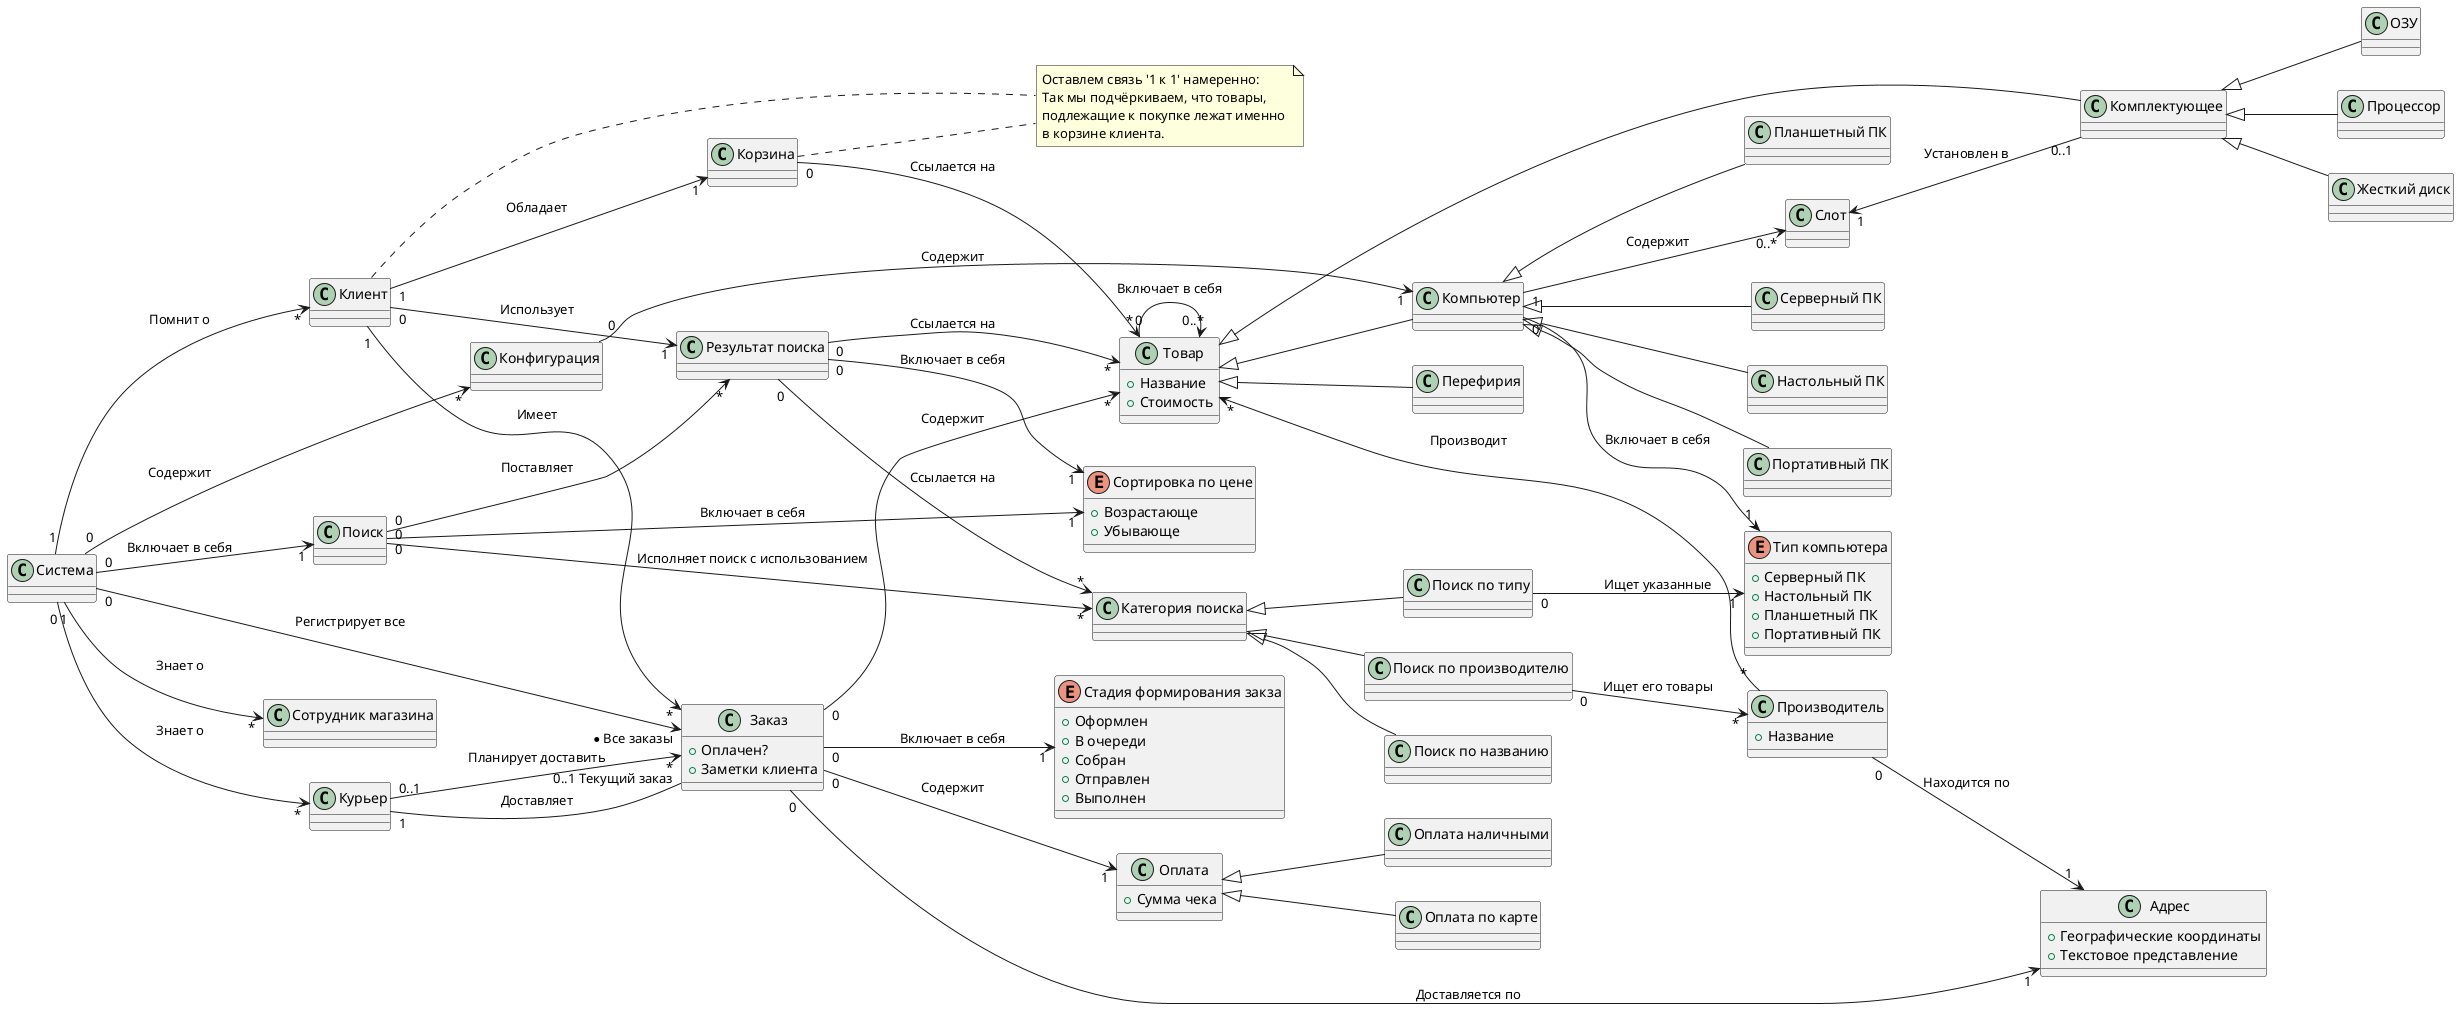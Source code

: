 @startuml

'skinparam linetype ortho
left to right direction

note "Оставлем связь '1 к 1' намеренно: \nТак мы подчёркиваем, что товары, \nподлежащие к покупке лежат именно \nв корзине клиента." as note_warn_1_1

enum "Сортировка по цене" as price_sort {
    + Возрастающе
    + Убывающе
}

class "Адрес" as address {
    + Географические координаты
    + Текстовое представление
}

class "Система" as web_site 

class "Товар" as product {
    + Название
    + Стоимость
}

class "Перефирия" as peripherals

' Компьютер - слот компонент
class "Компьютер" as computer

class "Слот" as slot
class "Комплектующее" as component

' Компоненты 
class "ОЗУ" as component_memory
class "Процессор" as component_cpu
class "Жесткий диск" as component_hard

' Виды ПК
class "Cерверный ПК" as server
class "Настольный ПК" as stand_pc
class "Портативный ПК" as prot_pc
class "Планшетный ПК" as tab_pc

class "Клиент" as client
class "Корзина" as basket

class "Заказ" as order {
    + Оплачен?
    + Заметки клиента
}

enum "Стадия формирования закза" as order_stage {
    + Оформлен
    + В очереди
    + Собран
    + Отправлен
    + Выполнен
}

class "Оплата" as price {
    + Сумма чека
}

class "Оплата наличными" as money_price
class "Оплата по карте" as card_price

class "Конфигурация" as config

class "Поиск" as search
class "Категория поиска" as search_category

class "Поиск по типу" as type_search
class "Поиск по производителю" as maker_search
class "Поиск по названию" as name_search

class "Результат поиска" as search_results

class "Сотрудник магазина" as salesman

class "Производитель" as maker {
    + Название
}

class "Курьер" as courier 

enum "Тип компьютера" as computer_kind {
    + Серверный ПК
    + Настольный ПК
    + Планшетный ПК
    + Портативный ПК
}

web_site "1" --> "*" salesman: "Знает о"

web_site "0" --> "* Все заказы" order: "Регистрирует все"

courier "1" -- "0..1 Текущий заказ" order: "Доставляет"

search "0" --> "1" price_sort: "Включает в себя"
search_results "0" --> "1" price_sort: "Включает в себя"

web_site "0" --> "*" courier: "Знает о"

order "0" --> "1" order_stage: "Включает в себя"
order "0" --> "1" address: "Доставляется по"

maker "0" --> "1" address: "Находится по"

product "0" --> "0..*" product: "Включает в себя"

courier "0..1" --> "*" order: "Планирует доставить"

product "*" <-- "*" maker: "Производит"
maker_search "0" --> "*" maker: "Ищет его товары" 

type_search "0" --> "1" computer_kind: "Ищет указанные"

search_category <|-- type_search
search_category <|-- maker_search
search_category <|-- name_search

product <|-- component

web_site "0" --> "1" search: "Включает в себя"

search "0" --> "*" search_category: "Исполняет поиск с использованием"
search "0" --> "*" search_results: "Поставляет"
search_results "0" --> "*" search_category: "Ссылается на"

search_results "0" --> "*" product: "Ссылается на"

web_site "1" --> "*" client: "Помнит о"
web_site "0" --> "*" config: "Содержит"

config "0" --> "1" computer: "Содержит"

price <|-- money_price
price <|-- card_price

order "0" --> "1" price: "Содержит"


product <|-- computer
product <|-- peripherals

computer "1" --> "0..*" slot: "Содержит"

slot "1" <-- "0..1" component: "Установлен в"

component <|-- component_memory
component <|-- component_hard
component <|-- component_cpu

computer "0" --> "1" computer_kind: "Включает в себя"

computer <|-- server
computer <|-- stand_pc
computer <|-- prot_pc
computer <|-- tab_pc


client "1" --> "1" basket: "Обладает"
basket .. note_warn_1_1
client .. note_warn_1_1

basket "0" --> "*" product: "Ссылается на"

client "1" --> "*" order: "Имеет"
order "0" --> "*" product: "Содержит"

client "0" --> "1" search_results: "Использует"



@enduml